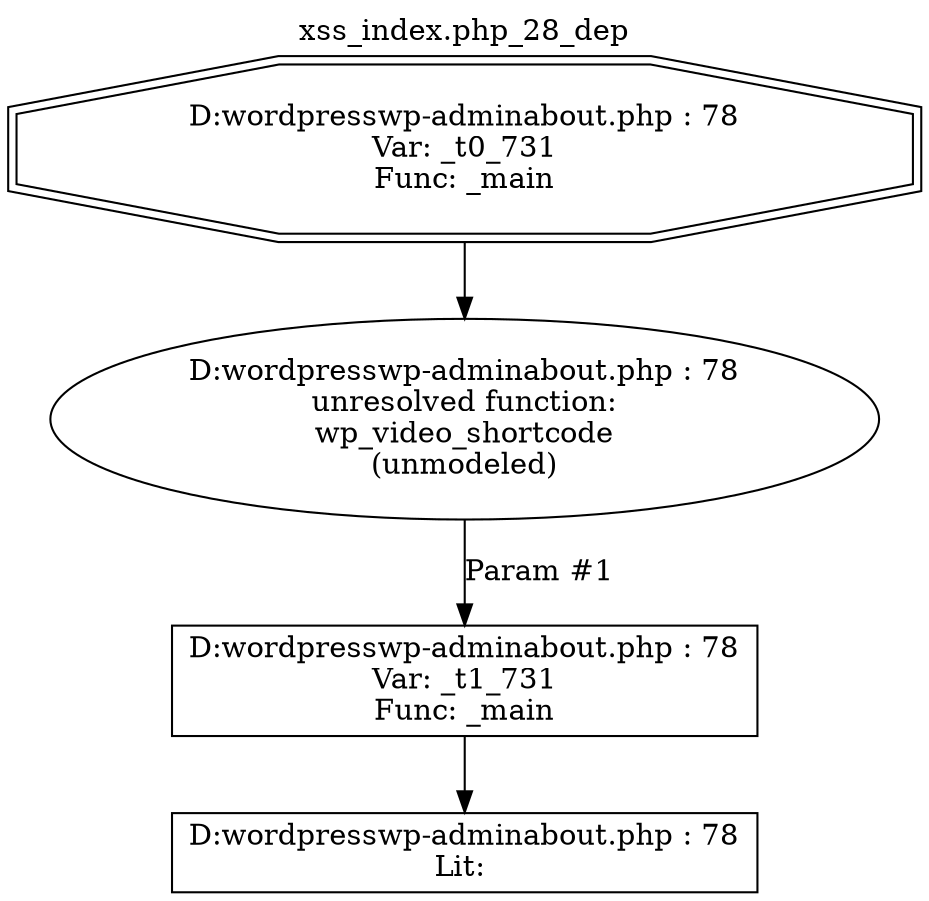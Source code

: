 digraph cfg {
  label="xss_index.php_28_dep";
  labelloc=t;
  n1 [shape=doubleoctagon, label="D:\wordpress\wp-admin\about.php : 78\nVar: _t0_731\nFunc: _main\n"];
  n2 [shape=ellipse, label="D:\wordpress\wp-admin\about.php : 78\nunresolved function:\nwp_video_shortcode\n(unmodeled)\n"];
  n3 [shape=box, label="D:\wordpress\wp-admin\about.php : 78\nVar: _t1_731\nFunc: _main\n"];
  n4 [shape=box, label="D:\wordpress\wp-admin\about.php : 78\nLit: \n"];
  n1 -> n2;
  n3 -> n4;
  n2 -> n3[label="Param #1"];
}
